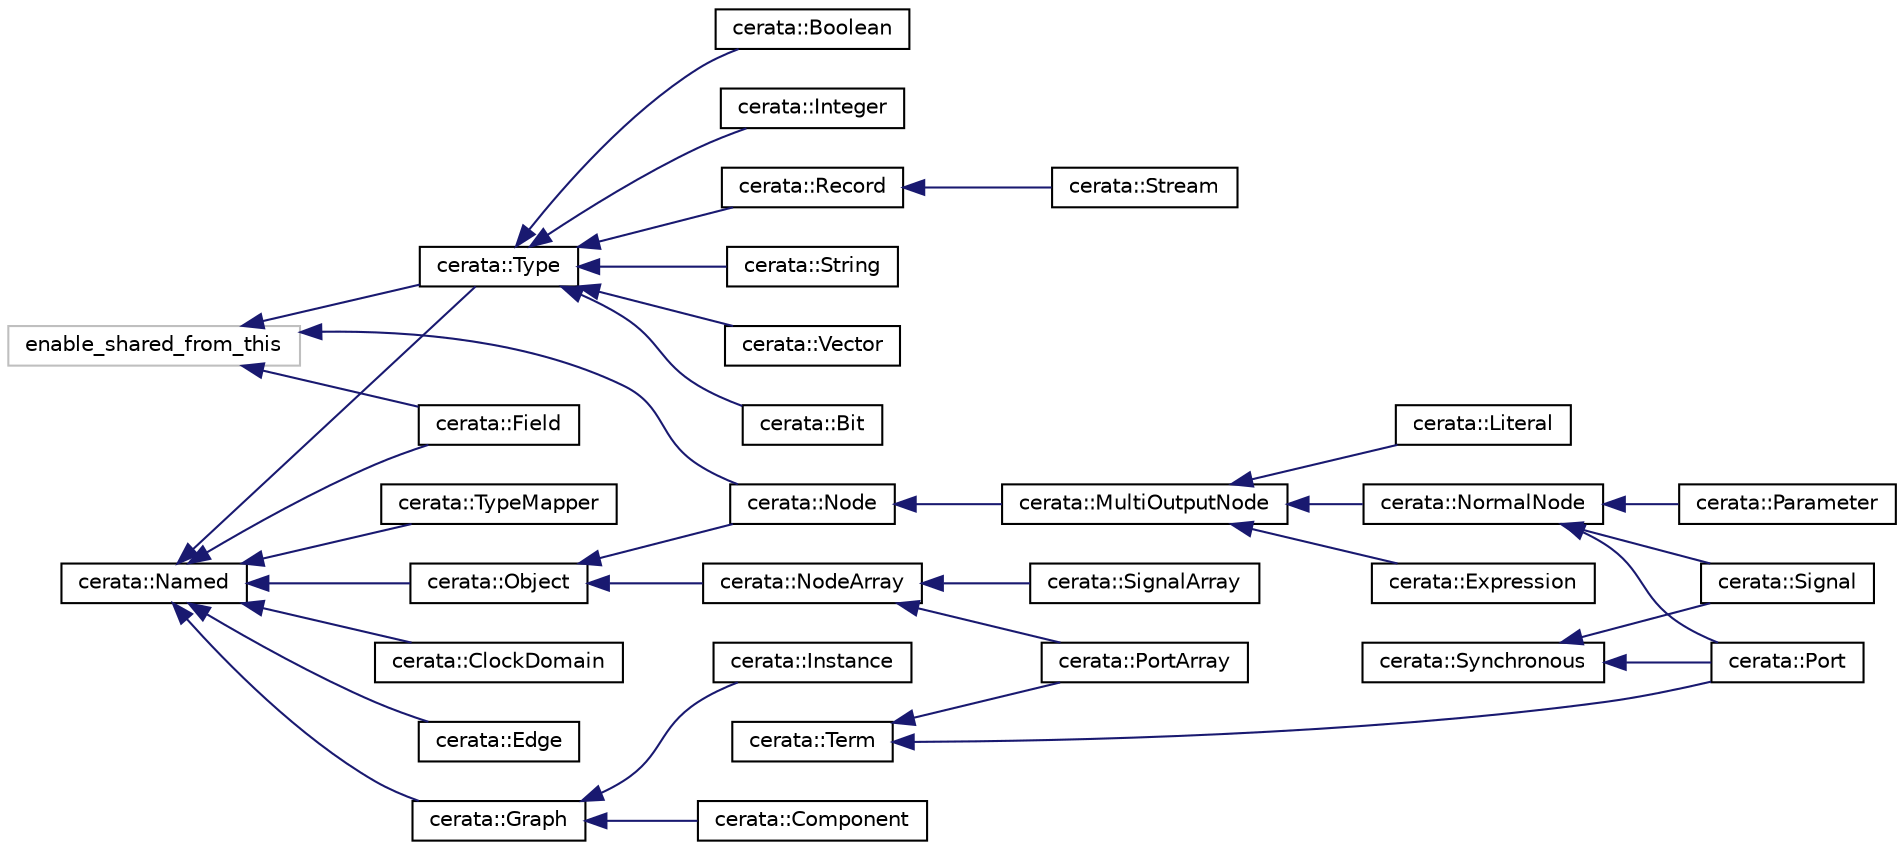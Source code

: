 digraph "Graphical Class Hierarchy"
{
 // LATEX_PDF_SIZE
  edge [fontname="Helvetica",fontsize="10",labelfontname="Helvetica",labelfontsize="10"];
  node [fontname="Helvetica",fontsize="10",shape=record];
  rankdir="LR";
  Node67 [label="enable_shared_from_this",height=0.2,width=0.4,color="grey75", fillcolor="white", style="filled",tooltip=" "];
  Node67 -> Node34 [dir="back",color="midnightblue",fontsize="10",style="solid",fontname="Helvetica"];
  Node34 [label="cerata::Field",height=0.2,width=0.4,color="black", fillcolor="white", style="filled",URL="$classcerata_1_1_field.html",tooltip="A Record field."];
  Node67 -> Node39 [dir="back",color="midnightblue",fontsize="10",style="solid",fontname="Helvetica"];
  Node39 [label="cerata::Node",height=0.2,width=0.4,color="black", fillcolor="white", style="filled",URL="$classcerata_1_1_node.html",tooltip="A node."];
  Node39 -> Node40 [dir="back",color="midnightblue",fontsize="10",style="solid",fontname="Helvetica"];
  Node40 [label="cerata::MultiOutputNode",height=0.2,width=0.4,color="black", fillcolor="white", style="filled",URL="$structcerata_1_1_multi_output_node.html",tooltip="A no-input, multiple-outputs node."];
  Node40 -> Node41 [dir="back",color="midnightblue",fontsize="10",style="solid",fontname="Helvetica"];
  Node41 [label="cerata::Expression",height=0.2,width=0.4,color="black", fillcolor="white", style="filled",URL="$classcerata_1_1_expression.html",tooltip="A node representing a binary tree of other nodes."];
  Node40 -> Node42 [dir="back",color="midnightblue",fontsize="10",style="solid",fontname="Helvetica"];
  Node42 [label="cerata::Literal",height=0.2,width=0.4,color="black", fillcolor="white", style="filled",URL="$classcerata_1_1_literal.html",tooltip="A Literal Node."];
  Node40 -> Node43 [dir="back",color="midnightblue",fontsize="10",style="solid",fontname="Helvetica"];
  Node43 [label="cerata::NormalNode",height=0.2,width=0.4,color="black", fillcolor="white", style="filled",URL="$structcerata_1_1_normal_node.html",tooltip="A single-input, multiple-outputs node."];
  Node43 -> Node44 [dir="back",color="midnightblue",fontsize="10",style="solid",fontname="Helvetica"];
  Node44 [label="cerata::Parameter",height=0.2,width=0.4,color="black", fillcolor="white", style="filled",URL="$classcerata_1_1_parameter.html",tooltip="A Parameter node."];
  Node43 -> Node1 [dir="back",color="midnightblue",fontsize="10",style="solid",fontname="Helvetica"];
  Node1 [label="cerata::Port",height=0.2,width=0.4,color="black", fillcolor="white", style="filled",URL="$classcerata_1_1_port.html",tooltip="A port is a terminator node on a graph."];
  Node43 -> Node9 [dir="back",color="midnightblue",fontsize="10",style="solid",fontname="Helvetica"];
  Node9 [label="cerata::Signal",height=0.2,width=0.4,color="black", fillcolor="white", style="filled",URL="$classcerata_1_1_signal.html",tooltip="A Signal Node."];
  Node67 -> Node47 [dir="back",color="midnightblue",fontsize="10",style="solid",fontname="Helvetica"];
  Node47 [label="cerata::Type",height=0.2,width=0.4,color="black", fillcolor="white", style="filled",URL="$classcerata_1_1_type.html",tooltip="A Type."];
  Node47 -> Node48 [dir="back",color="midnightblue",fontsize="10",style="solid",fontname="Helvetica"];
  Node48 [label="cerata::Bit",height=0.2,width=0.4,color="black", fillcolor="white", style="filled",URL="$structcerata_1_1_bit.html",tooltip="A bit type."];
  Node47 -> Node49 [dir="back",color="midnightblue",fontsize="10",style="solid",fontname="Helvetica"];
  Node49 [label="cerata::Boolean",height=0.2,width=0.4,color="black", fillcolor="white", style="filled",URL="$structcerata_1_1_boolean.html",tooltip="Boolean type."];
  Node47 -> Node50 [dir="back",color="midnightblue",fontsize="10",style="solid",fontname="Helvetica"];
  Node50 [label="cerata::Integer",height=0.2,width=0.4,color="black", fillcolor="white", style="filled",URL="$structcerata_1_1_integer.html",tooltip="Integer type."];
  Node47 -> Node51 [dir="back",color="midnightblue",fontsize="10",style="solid",fontname="Helvetica"];
  Node51 [label="cerata::Record",height=0.2,width=0.4,color="black", fillcolor="white", style="filled",URL="$classcerata_1_1_record.html",tooltip="A Record type containing zero or more fields."];
  Node51 -> Node52 [dir="back",color="midnightblue",fontsize="10",style="solid",fontname="Helvetica"];
  Node52 [label="cerata::Stream",height=0.2,width=0.4,color="black", fillcolor="white", style="filled",URL="$classcerata_1_1_stream.html",tooltip="A Stream type."];
  Node47 -> Node53 [dir="back",color="midnightblue",fontsize="10",style="solid",fontname="Helvetica"];
  Node53 [label="cerata::String",height=0.2,width=0.4,color="black", fillcolor="white", style="filled",URL="$structcerata_1_1_string.html",tooltip="String type."];
  Node47 -> Node54 [dir="back",color="midnightblue",fontsize="10",style="solid",fontname="Helvetica"];
  Node54 [label="cerata::Vector",height=0.2,width=0.4,color="black", fillcolor="white", style="filled",URL="$classcerata_1_1_vector.html",tooltip="Vector type."];
  Node31 [label="cerata::Named",height=0.2,width=0.4,color="black", fillcolor="white", style="filled",URL="$structcerata_1_1_named.html",tooltip="Convenience structure for anything that is named. Names are case-sensitive."];
  Node31 -> Node32 [dir="back",color="midnightblue",fontsize="10",style="solid",fontname="Helvetica"];
  Node32 [label="cerata::ClockDomain",height=0.2,width=0.4,color="black", fillcolor="white", style="filled",URL="$structcerata_1_1_clock_domain.html",tooltip="A clock domain."];
  Node31 -> Node33 [dir="back",color="midnightblue",fontsize="10",style="solid",fontname="Helvetica"];
  Node33 [label="cerata::Edge",height=0.2,width=0.4,color="black", fillcolor="white", style="filled",URL="$classcerata_1_1_edge.html",tooltip="A directed edge between two nodes."];
  Node31 -> Node34 [dir="back",color="midnightblue",fontsize="10",style="solid",fontname="Helvetica"];
  Node31 -> Node35 [dir="back",color="midnightblue",fontsize="10",style="solid",fontname="Helvetica"];
  Node35 [label="cerata::Graph",height=0.2,width=0.4,color="black", fillcolor="white", style="filled",URL="$classcerata_1_1_graph.html",tooltip="A graph representing a hardware structure."];
  Node35 -> Node36 [dir="back",color="midnightblue",fontsize="10",style="solid",fontname="Helvetica"];
  Node36 [label="cerata::Component",height=0.2,width=0.4,color="black", fillcolor="white", style="filled",URL="$classcerata_1_1_component.html",tooltip="A Component graph."];
  Node35 -> Node37 [dir="back",color="midnightblue",fontsize="10",style="solid",fontname="Helvetica"];
  Node37 [label="cerata::Instance",height=0.2,width=0.4,color="black", fillcolor="white", style="filled",URL="$classcerata_1_1_instance.html",tooltip="An instance."];
  Node31 -> Node38 [dir="back",color="midnightblue",fontsize="10",style="solid",fontname="Helvetica"];
  Node38 [label="cerata::Object",height=0.2,width=0.4,color="black", fillcolor="white", style="filled",URL="$classcerata_1_1_object.html",tooltip="A Cerata Object on a graph."];
  Node38 -> Node39 [dir="back",color="midnightblue",fontsize="10",style="solid",fontname="Helvetica"];
  Node38 -> Node45 [dir="back",color="midnightblue",fontsize="10",style="solid",fontname="Helvetica"];
  Node45 [label="cerata::NodeArray",height=0.2,width=0.4,color="black", fillcolor="white", style="filled",URL="$classcerata_1_1_node_array.html",tooltip="An array of nodes."];
  Node45 -> Node2 [dir="back",color="midnightblue",fontsize="10",style="solid",fontname="Helvetica"];
  Node2 [label="cerata::PortArray",height=0.2,width=0.4,color="black", fillcolor="white", style="filled",URL="$classcerata_1_1_port_array.html",tooltip="An array of port nodes."];
  Node45 -> Node46 [dir="back",color="midnightblue",fontsize="10",style="solid",fontname="Helvetica"];
  Node46 [label="cerata::SignalArray",height=0.2,width=0.4,color="black", fillcolor="white", style="filled",URL="$classcerata_1_1_signal_array.html",tooltip="An array of signal nodes."];
  Node31 -> Node47 [dir="back",color="midnightblue",fontsize="10",style="solid",fontname="Helvetica"];
  Node31 -> Node55 [dir="back",color="midnightblue",fontsize="10",style="solid",fontname="Helvetica"];
  Node55 [label="cerata::TypeMapper",height=0.2,width=0.4,color="black", fillcolor="white", style="filled",URL="$classcerata_1_1_type_mapper.html",tooltip="A structure to dynamically define type mappings between flattened types."];
  Node8 [label="cerata::Synchronous",height=0.2,width=0.4,color="black", fillcolor="white", style="filled",URL="$classcerata_1_1_synchronous.html",tooltip="Class to mark nodes with information for synchronous designs, e.g. clock domain."];
  Node8 -> Node1 [dir="back",color="midnightblue",fontsize="10",style="solid",fontname="Helvetica"];
  Node8 -> Node9 [dir="back",color="midnightblue",fontsize="10",style="solid",fontname="Helvetica"];
  Node0 [label="cerata::Term",height=0.2,width=0.4,color="black", fillcolor="white", style="filled",URL="$classcerata_1_1_term.html",tooltip="A terminator structure to enable terminator sanity checks."];
  Node0 -> Node1 [dir="back",color="midnightblue",fontsize="10",style="solid",fontname="Helvetica"];
  Node0 -> Node2 [dir="back",color="midnightblue",fontsize="10",style="solid",fontname="Helvetica"];
}
